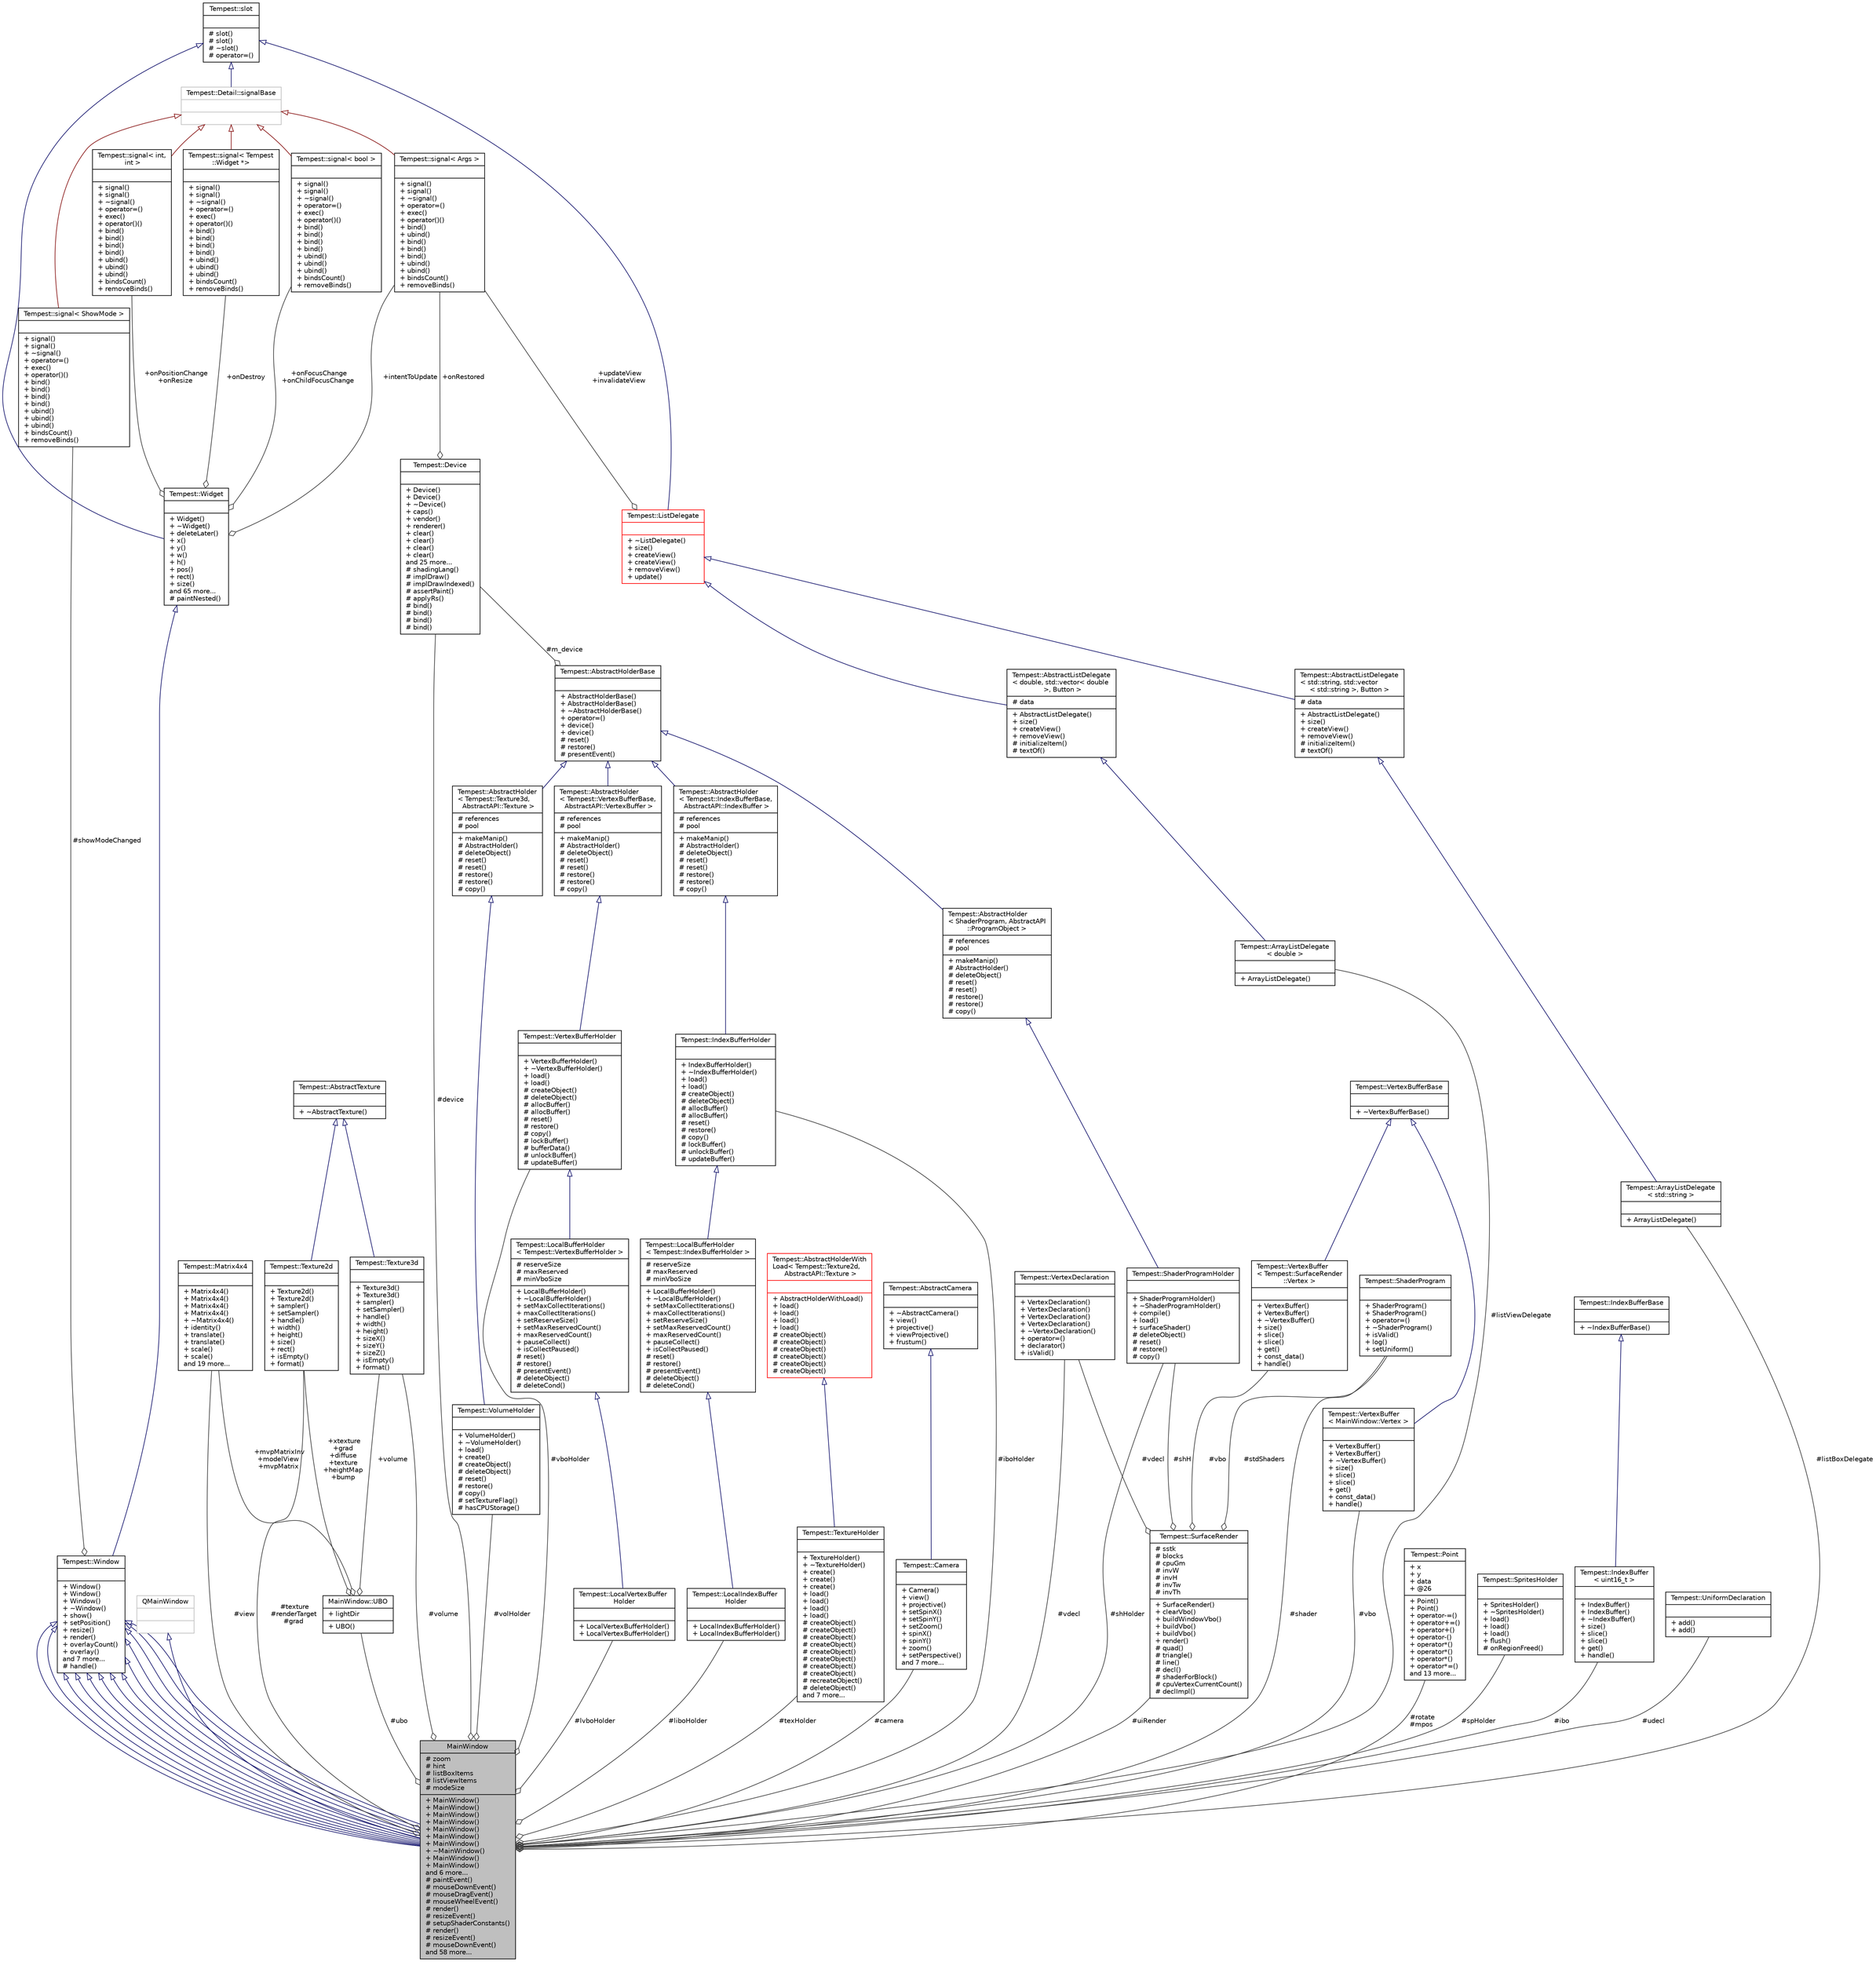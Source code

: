 digraph "MainWindow"
{
  edge [fontname="Helvetica",fontsize="10",labelfontname="Helvetica",labelfontsize="10"];
  node [fontname="Helvetica",fontsize="10",shape=record];
  Node5 [label="{MainWindow\n|# zoom\l# hint\l# listBoxItems\l# listViewItems\l# modeSize\l|+ MainWindow()\l+ MainWindow()\l+ MainWindow()\l+ MainWindow()\l+ MainWindow()\l+ MainWindow()\l+ MainWindow()\l+ ~MainWindow()\l+ MainWindow()\l+ MainWindow()\land 6 more...\l# paintEvent()\l# mouseDownEvent()\l# mouseDragEvent()\l# mouseWheelEvent()\l# render()\l# resizeEvent()\l# setupShaderConstants()\l# render()\l# resizeEvent()\l# mouseDownEvent()\land 58 more...\l}",height=0.2,width=0.4,color="black", fillcolor="grey75", style="filled", fontcolor="black"];
  Node6 -> Node5 [dir="back",color="midnightblue",fontsize="10",style="solid",arrowtail="onormal",fontname="Helvetica"];
  Node6 [label="{Tempest::Window\n||+ Window()\l+ Window()\l+ Window()\l+ ~Window()\l+ show()\l+ setPosition()\l+ resize()\l+ render()\l+ overlayCount()\l+ overlay()\land 7 more...\l# handle()\l}",height=0.2,width=0.4,color="black", fillcolor="white", style="filled",URL="$class_tempest_1_1_window.html"];
  Node7 -> Node6 [dir="back",color="midnightblue",fontsize="10",style="solid",arrowtail="onormal",fontname="Helvetica"];
  Node7 [label="{Tempest::Widget\n||+ Widget()\l+ ~Widget()\l+ deleteLater()\l+ x()\l+ y()\l+ w()\l+ h()\l+ pos()\l+ rect()\l+ size()\land 65 more...\l# paintNested()\l}",height=0.2,width=0.4,color="black", fillcolor="white", style="filled",URL="$class_tempest_1_1_widget.html"];
  Node8 -> Node7 [dir="back",color="midnightblue",fontsize="10",style="solid",arrowtail="onormal",fontname="Helvetica"];
  Node8 [label="{Tempest::slot\n||# slot()\l# slot()\l# ~slot()\l# operator=()\l}",height=0.2,width=0.4,color="black", fillcolor="white", style="filled",URL="$class_tempest_1_1slot.html"];
  Node9 -> Node7 [color="grey25",fontsize="10",style="solid",label=" +onFocusChange\n+onChildFocusChange" ,arrowhead="odiamond",fontname="Helvetica"];
  Node9 [label="{Tempest::signal\< bool \>\n||+ signal()\l+ signal()\l+ ~signal()\l+ operator=()\l+ exec()\l+ operator()()\l+ bind()\l+ bind()\l+ bind()\l+ bind()\l+ ubind()\l+ ubind()\l+ ubind()\l+ bindsCount()\l+ removeBinds()\l}",height=0.2,width=0.4,color="black", fillcolor="white", style="filled",URL="$class_tempest_1_1signal.html"];
  Node10 -> Node9 [dir="back",color="firebrick4",fontsize="10",style="solid",arrowtail="onormal",fontname="Helvetica"];
  Node10 [label="{Tempest::Detail::signalBase\n||}",height=0.2,width=0.4,color="grey75", fillcolor="white", style="filled"];
  Node8 -> Node10 [dir="back",color="midnightblue",fontsize="10",style="solid",arrowtail="onormal",fontname="Helvetica"];
  Node11 -> Node7 [color="grey25",fontsize="10",style="solid",label=" +intentToUpdate" ,arrowhead="odiamond",fontname="Helvetica"];
  Node11 [label="{Tempest::signal\< Args \>\n||+ signal()\l+ signal()\l+ ~signal()\l+ operator=()\l+ exec()\l+ operator()()\l+ bind()\l+ ubind()\l+ bind()\l+ bind()\l+ bind()\l+ ubind()\l+ ubind()\l+ bindsCount()\l+ removeBinds()\l}",height=0.2,width=0.4,color="black", fillcolor="white", style="filled",URL="$class_tempest_1_1signal.html",tooltip="signal class, for signals and slots system. "];
  Node10 -> Node11 [dir="back",color="firebrick4",fontsize="10",style="solid",arrowtail="onormal",fontname="Helvetica"];
  Node12 -> Node7 [color="grey25",fontsize="10",style="solid",label=" +onPositionChange\n+onResize" ,arrowhead="odiamond",fontname="Helvetica"];
  Node12 [label="{Tempest::signal\< int,\l int \>\n||+ signal()\l+ signal()\l+ ~signal()\l+ operator=()\l+ exec()\l+ operator()()\l+ bind()\l+ bind()\l+ bind()\l+ bind()\l+ ubind()\l+ ubind()\l+ ubind()\l+ bindsCount()\l+ removeBinds()\l}",height=0.2,width=0.4,color="black", fillcolor="white", style="filled",URL="$class_tempest_1_1signal.html"];
  Node10 -> Node12 [dir="back",color="firebrick4",fontsize="10",style="solid",arrowtail="onormal",fontname="Helvetica"];
  Node13 -> Node7 [color="grey25",fontsize="10",style="solid",label=" +onDestroy" ,arrowhead="odiamond",fontname="Helvetica"];
  Node13 [label="{Tempest::signal\< Tempest\l::Widget *\>\n||+ signal()\l+ signal()\l+ ~signal()\l+ operator=()\l+ exec()\l+ operator()()\l+ bind()\l+ bind()\l+ bind()\l+ bind()\l+ ubind()\l+ ubind()\l+ ubind()\l+ bindsCount()\l+ removeBinds()\l}",height=0.2,width=0.4,color="black", fillcolor="white", style="filled",URL="$class_tempest_1_1signal.html"];
  Node10 -> Node13 [dir="back",color="firebrick4",fontsize="10",style="solid",arrowtail="onormal",fontname="Helvetica"];
  Node14 -> Node6 [color="grey25",fontsize="10",style="solid",label=" #showModeChanged" ,arrowhead="odiamond",fontname="Helvetica"];
  Node14 [label="{Tempest::signal\< ShowMode \>\n||+ signal()\l+ signal()\l+ ~signal()\l+ operator=()\l+ exec()\l+ operator()()\l+ bind()\l+ bind()\l+ bind()\l+ bind()\l+ ubind()\l+ ubind()\l+ ubind()\l+ bindsCount()\l+ removeBinds()\l}",height=0.2,width=0.4,color="black", fillcolor="white", style="filled",URL="$class_tempest_1_1signal.html"];
  Node10 -> Node14 [dir="back",color="firebrick4",fontsize="10",style="solid",arrowtail="onormal",fontname="Helvetica"];
  Node6 -> Node5 [dir="back",color="midnightblue",fontsize="10",style="solid",arrowtail="onormal",fontname="Helvetica"];
  Node6 -> Node5 [dir="back",color="midnightblue",fontsize="10",style="solid",arrowtail="onormal",fontname="Helvetica"];
  Node15 -> Node5 [dir="back",color="midnightblue",fontsize="10",style="solid",arrowtail="onormal",fontname="Helvetica"];
  Node15 [label="{QMainWindow\n||}",height=0.2,width=0.4,color="grey75", fillcolor="white", style="filled"];
  Node6 -> Node5 [dir="back",color="midnightblue",fontsize="10",style="solid",arrowtail="onormal",fontname="Helvetica"];
  Node6 -> Node5 [dir="back",color="midnightblue",fontsize="10",style="solid",arrowtail="onormal",fontname="Helvetica"];
  Node6 -> Node5 [dir="back",color="midnightblue",fontsize="10",style="solid",arrowtail="onormal",fontname="Helvetica"];
  Node6 -> Node5 [dir="back",color="midnightblue",fontsize="10",style="solid",arrowtail="onormal",fontname="Helvetica"];
  Node6 -> Node5 [dir="back",color="midnightblue",fontsize="10",style="solid",arrowtail="onormal",fontname="Helvetica"];
  Node6 -> Node5 [dir="back",color="midnightblue",fontsize="10",style="solid",arrowtail="onormal",fontname="Helvetica"];
  Node6 -> Node5 [dir="back",color="midnightblue",fontsize="10",style="solid",arrowtail="onormal",fontname="Helvetica"];
  Node6 -> Node5 [dir="back",color="midnightblue",fontsize="10",style="solid",arrowtail="onormal",fontname="Helvetica"];
  Node6 -> Node5 [dir="back",color="midnightblue",fontsize="10",style="solid",arrowtail="onormal",fontname="Helvetica"];
  Node6 -> Node5 [dir="back",color="midnightblue",fontsize="10",style="solid",arrowtail="onormal",fontname="Helvetica"];
  Node16 -> Node5 [color="grey25",fontsize="10",style="solid",label=" #ubo" ,arrowhead="odiamond",fontname="Helvetica"];
  Node16 [label="{MainWindow::UBO\n|+ lightDir\l|+ UBO()\l}",height=0.2,width=0.4,color="black", fillcolor="white", style="filled",URL="$struct_main_window_1_1_u_b_o.html"];
  Node17 -> Node16 [color="grey25",fontsize="10",style="solid",label=" +mvpMatrixInv\n+modelView\n+mvpMatrix" ,arrowhead="odiamond",fontname="Helvetica"];
  Node17 [label="{Tempest::Matrix4x4\n||+ Matrix4x4()\l+ Matrix4x4()\l+ Matrix4x4()\l+ Matrix4x4()\l+ ~Matrix4x4()\l+ identity()\l+ translate()\l+ translate()\l+ scale()\l+ scale()\land 19 more...\l}",height=0.2,width=0.4,color="black", fillcolor="white", style="filled",URL="$class_tempest_1_1_matrix4x4.html"];
  Node18 -> Node16 [color="grey25",fontsize="10",style="solid",label=" +volume" ,arrowhead="odiamond",fontname="Helvetica"];
  Node18 [label="{Tempest::Texture3d\n||+ Texture3d()\l+ Texture3d()\l+ sampler()\l+ setSampler()\l+ handle()\l+ width()\l+ height()\l+ sizeX()\l+ sizeY()\l+ sizeZ()\l+ isEmpty()\l+ format()\l}",height=0.2,width=0.4,color="black", fillcolor="white", style="filled",URL="$class_tempest_1_1_texture3d.html",tooltip="simple 3d texture class "];
  Node19 -> Node18 [dir="back",color="midnightblue",fontsize="10",style="solid",arrowtail="onormal",fontname="Helvetica"];
  Node19 [label="{Tempest::AbstractTexture\n||+ ~AbstractTexture()\l}",height=0.2,width=0.4,color="black", fillcolor="white", style="filled",URL="$class_tempest_1_1_abstract_texture.html",tooltip="Интерфейс класса текстуры. "];
  Node20 -> Node16 [color="grey25",fontsize="10",style="solid",label=" +xtexture\n+grad\n+diffuse\n+texture\n+heightMap\n+bump" ,arrowhead="odiamond",fontname="Helvetica"];
  Node20 [label="{Tempest::Texture2d\n||+ Texture2d()\l+ Texture2d()\l+ sampler()\l+ setSampler()\l+ handle()\l+ width()\l+ height()\l+ size()\l+ rect()\l+ isEmpty()\l+ format()\l}",height=0.2,width=0.4,color="black", fillcolor="white", style="filled",URL="$class_tempest_1_1_texture2d.html",tooltip="simple 2d texture class "];
  Node19 -> Node20 [dir="back",color="midnightblue",fontsize="10",style="solid",arrowtail="onormal",fontname="Helvetica"];
  Node21 -> Node5 [color="grey25",fontsize="10",style="solid",label=" #iboHolder" ,arrowhead="odiamond",fontname="Helvetica"];
  Node21 [label="{Tempest::IndexBufferHolder\n||+ IndexBufferHolder()\l+ ~IndexBufferHolder()\l+ load()\l+ load()\l# createObject()\l# deleteObject()\l# allocBuffer()\l# allocBuffer()\l# reset()\l# restore()\l# copy()\l# lockBuffer()\l# unlockBuffer()\l# updateBuffer()\l}",height=0.2,width=0.4,color="black", fillcolor="white", style="filled",URL="$class_tempest_1_1_index_buffer_holder.html"];
  Node22 -> Node21 [dir="back",color="midnightblue",fontsize="10",style="solid",arrowtail="onormal",fontname="Helvetica"];
  Node22 [label="{Tempest::AbstractHolder\l\< Tempest::IndexBufferBase,\l AbstractAPI::IndexBuffer \>\n|# references\l# pool\l|+ makeManip()\l# AbstractHolder()\l# deleteObject()\l# reset()\l# reset()\l# restore()\l# restore()\l# copy()\l}",height=0.2,width=0.4,color="black", fillcolor="white", style="filled",URL="$class_tempest_1_1_abstract_holder.html"];
  Node23 -> Node22 [dir="back",color="midnightblue",fontsize="10",style="solid",arrowtail="onormal",fontname="Helvetica"];
  Node23 [label="{Tempest::AbstractHolderBase\n||+ AbstractHolderBase()\l+ AbstractHolderBase()\l+ ~AbstractHolderBase()\l+ operator=()\l+ device()\l+ device()\l# reset()\l# restore()\l# presentEvent()\l}",height=0.2,width=0.4,color="black", fillcolor="white", style="filled",URL="$class_tempest_1_1_abstract_holder_base.html"];
  Node24 -> Node23 [color="grey25",fontsize="10",style="solid",label=" #m_device" ,arrowhead="odiamond",fontname="Helvetica"];
  Node24 [label="{Tempest::Device\n||+ Device()\l+ Device()\l+ ~Device()\l+ caps()\l+ vendor()\l+ renderer()\l+ clear()\l+ clear()\l+ clear()\l+ clear()\land 25 more...\l# shadingLang()\l# implDraw()\l# implDrawIndexed()\l# assertPaint()\l# applyRs()\l# bind()\l# bind()\l# bind()\l# bind()\l}",height=0.2,width=0.4,color="black", fillcolor="white", style="filled",URL="$class_tempest_1_1_device.html"];
  Node11 -> Node24 [color="grey25",fontsize="10",style="solid",label=" +onRestored" ,arrowhead="odiamond",fontname="Helvetica"];
  Node25 -> Node5 [color="grey25",fontsize="10",style="solid",label=" #shHolder" ,arrowhead="odiamond",fontname="Helvetica"];
  Node25 [label="{Tempest::ShaderProgramHolder\n||+ ShaderProgramHolder()\l+ ~ShaderProgramHolder()\l+ compile()\l+ load()\l+ surfaceShader()\l# deleteObject()\l# reset()\l# restore()\l# copy()\l}",height=0.2,width=0.4,color="black", fillcolor="white", style="filled",URL="$class_tempest_1_1_shader_program_holder.html"];
  Node26 -> Node25 [dir="back",color="midnightblue",fontsize="10",style="solid",arrowtail="onormal",fontname="Helvetica"];
  Node26 [label="{Tempest::AbstractHolder\l\< ShaderProgram, AbstractAPI\l::ProgramObject \>\n|# references\l# pool\l|+ makeManip()\l# AbstractHolder()\l# deleteObject()\l# reset()\l# reset()\l# restore()\l# restore()\l# copy()\l}",height=0.2,width=0.4,color="black", fillcolor="white", style="filled",URL="$class_tempest_1_1_abstract_holder.html"];
  Node23 -> Node26 [dir="back",color="midnightblue",fontsize="10",style="solid",arrowtail="onormal",fontname="Helvetica"];
  Node27 -> Node5 [color="grey25",fontsize="10",style="solid",label=" #vboHolder" ,arrowhead="odiamond",fontname="Helvetica"];
  Node27 [label="{Tempest::VertexBufferHolder\n||+ VertexBufferHolder()\l+ ~VertexBufferHolder()\l+ load()\l+ load()\l# createObject()\l# deleteObject()\l# allocBuffer()\l# allocBuffer()\l# reset()\l# restore()\l# copy()\l# lockBuffer()\l# bufferData()\l# unlockBuffer()\l# updateBuffer()\l}",height=0.2,width=0.4,color="black", fillcolor="white", style="filled",URL="$class_tempest_1_1_vertex_buffer_holder.html"];
  Node28 -> Node27 [dir="back",color="midnightblue",fontsize="10",style="solid",arrowtail="onormal",fontname="Helvetica"];
  Node28 [label="{Tempest::AbstractHolder\l\< Tempest::VertexBufferBase,\l AbstractAPI::VertexBuffer \>\n|# references\l# pool\l|+ makeManip()\l# AbstractHolder()\l# deleteObject()\l# reset()\l# reset()\l# restore()\l# restore()\l# copy()\l}",height=0.2,width=0.4,color="black", fillcolor="white", style="filled",URL="$class_tempest_1_1_abstract_holder.html"];
  Node23 -> Node28 [dir="back",color="midnightblue",fontsize="10",style="solid",arrowtail="onormal",fontname="Helvetica"];
  Node17 -> Node5 [color="grey25",fontsize="10",style="solid",label=" #view" ,arrowhead="odiamond",fontname="Helvetica"];
  Node29 -> Node5 [color="grey25",fontsize="10",style="solid",label=" #listViewDelegate" ,arrowhead="odiamond",fontname="Helvetica"];
  Node29 [label="{Tempest::ArrayListDelegate\l\< double \>\n||+ ArrayListDelegate()\l}",height=0.2,width=0.4,color="black", fillcolor="white", style="filled",URL="$class_tempest_1_1_array_list_delegate.html"];
  Node30 -> Node29 [dir="back",color="midnightblue",fontsize="10",style="solid",arrowtail="onormal",fontname="Helvetica"];
  Node30 [label="{Tempest::AbstractListDelegate\l\< double, std::vector\< double\l \>, Button \>\n|# data\l|+ AbstractListDelegate()\l+ size()\l+ createView()\l+ removeView()\l# initializeItem()\l# textOf()\l}",height=0.2,width=0.4,color="black", fillcolor="white", style="filled",URL="$class_tempest_1_1_abstract_list_delegate.html"];
  Node31 -> Node30 [dir="back",color="midnightblue",fontsize="10",style="solid",arrowtail="onormal",fontname="Helvetica"];
  Node31 [label="{Tempest::ListDelegate\n||+ ~ListDelegate()\l+ size()\l+ createView()\l+ createView()\l+ removeView()\l+ update()\l}",height=0.2,width=0.4,color="red", fillcolor="white", style="filled",URL="$class_tempest_1_1_list_delegate.html",tooltip="The ListDelegate class provides items to display in list or other collection. "];
  Node8 -> Node31 [dir="back",color="midnightblue",fontsize="10",style="solid",arrowtail="onormal",fontname="Helvetica"];
  Node11 -> Node31 [color="grey25",fontsize="10",style="solid",label=" +updateView\n+invalidateView" ,arrowhead="odiamond",fontname="Helvetica"];
  Node18 -> Node5 [color="grey25",fontsize="10",style="solid",label=" #volume" ,arrowhead="odiamond",fontname="Helvetica"];
  Node34 -> Node5 [color="grey25",fontsize="10",style="solid",label=" #texHolder" ,arrowhead="odiamond",fontname="Helvetica"];
  Node34 [label="{Tempest::TextureHolder\n||+ TextureHolder()\l+ ~TextureHolder()\l+ create()\l+ create()\l+ create()\l+ load()\l+ load()\l+ load()\l+ load()\l# createObject()\l# createObject()\l# createObject()\l# createObject()\l# createObject()\l# createObject()\l# createObject()\l# createObject()\l# recreateObject()\l# deleteObject()\land 7 more...\l}",height=0.2,width=0.4,color="black", fillcolor="white", style="filled",URL="$class_tempest_1_1_texture_holder.html"];
  Node35 -> Node34 [dir="back",color="midnightblue",fontsize="10",style="solid",arrowtail="onormal",fontname="Helvetica"];
  Node35 [label="{Tempest::AbstractHolderWith\lLoad\< Tempest::Texture2d,\l AbstractAPI::Texture \>\n||+ AbstractHolderWithLoad()\l+ load()\l+ load()\l+ load()\l+ load()\l# createObject()\l# createObject()\l# createObject()\l# createObject()\l# createObject()\l# createObject()\l}",height=0.2,width=0.4,color="red", fillcolor="white", style="filled",URL="$class_tempest_1_1_abstract_holder_with_load.html"];
  Node20 -> Node5 [color="grey25",fontsize="10",style="solid",label=" #texture\n#renderTarget\n#grad" ,arrowhead="odiamond",fontname="Helvetica"];
  Node37 -> Node5 [color="grey25",fontsize="10",style="solid",label=" #camera" ,arrowhead="odiamond",fontname="Helvetica"];
  Node37 [label="{Tempest::Camera\n||+ Camera()\l+ view()\l+ projective()\l+ setSpinX()\l+ setSpinY()\l+ setZoom()\l+ spinX()\l+ spinY()\l+ zoom()\l+ setPerspective()\land 7 more...\l}",height=0.2,width=0.4,color="black", fillcolor="white", style="filled",URL="$class_tempest_1_1_camera.html"];
  Node38 -> Node37 [dir="back",color="midnightblue",fontsize="10",style="solid",arrowtail="onormal",fontname="Helvetica"];
  Node38 [label="{Tempest::AbstractCamera\n||+ ~AbstractCamera()\l+ view()\l+ projective()\l+ viewProjective()\l+ frustum()\l}",height=0.2,width=0.4,color="black", fillcolor="white", style="filled",URL="$class_tempest_1_1_abstract_camera.html"];
  Node39 -> Node5 [color="grey25",fontsize="10",style="solid",label=" #liboHolder" ,arrowhead="odiamond",fontname="Helvetica"];
  Node39 [label="{Tempest::LocalIndexBuffer\lHolder\n||+ LocalIndexBufferHolder()\l+ LocalIndexBufferHolder()\l}",height=0.2,width=0.4,color="black", fillcolor="white", style="filled",URL="$struct_tempest_1_1_local_index_buffer_holder.html"];
  Node40 -> Node39 [dir="back",color="midnightblue",fontsize="10",style="solid",arrowtail="onormal",fontname="Helvetica"];
  Node40 [label="{Tempest::LocalBufferHolder\l\< Tempest::IndexBufferHolder \>\n|# reserveSize\l# maxReserved\l# minVboSize\l|+ LocalBufferHolder()\l+ ~LocalBufferHolder()\l+ setMaxCollectIterations()\l+ maxCollectIterations()\l+ setReserveSize()\l+ setMaxReservedCount()\l+ maxReservedCount()\l+ pauseCollect()\l+ isCollectPaused()\l# reset()\l# restore()\l# presentEvent()\l# deleteObject()\l# deleteCond()\l}",height=0.2,width=0.4,color="black", fillcolor="white", style="filled",URL="$class_tempest_1_1_local_buffer_holder.html"];
  Node21 -> Node40 [dir="back",color="midnightblue",fontsize="10",style="solid",arrowtail="onormal",fontname="Helvetica"];
  Node41 -> Node5 [color="grey25",fontsize="10",style="solid",label=" #vdecl" ,arrowhead="odiamond",fontname="Helvetica"];
  Node41 [label="{Tempest::VertexDeclaration\n||+ VertexDeclaration()\l+ VertexDeclaration()\l+ VertexDeclaration()\l+ VertexDeclaration()\l+ ~VertexDeclaration()\l+ operator=()\l+ declarator()\l+ isValid()\l}",height=0.2,width=0.4,color="black", fillcolor="white", style="filled",URL="$class_tempest_1_1_vertex_declaration.html"];
  Node42 -> Node5 [color="grey25",fontsize="10",style="solid",label=" #uiRender" ,arrowhead="odiamond",fontname="Helvetica"];
  Node42 [label="{Tempest::SurfaceRender\n|# sstk\l# blocks\l# cpuGm\l# invW\l# invH\l# invTw\l# invTh\l|+ SurfaceRender()\l+ clearVbo()\l+ buildWindowVbo()\l+ buildVbo()\l+ buildVbo()\l+ render()\l# quad()\l# triangle()\l# line()\l# decl()\l# shaderForBlock()\l# cpuVertexCurrentCount()\l# declImpl()\l}",height=0.2,width=0.4,color="black", fillcolor="white", style="filled",URL="$class_tempest_1_1_surface_render.html"];
  Node25 -> Node42 [color="grey25",fontsize="10",style="solid",label=" #shH" ,arrowhead="odiamond",fontname="Helvetica"];
  Node41 -> Node42 [color="grey25",fontsize="10",style="solid",label=" #vdecl" ,arrowhead="odiamond",fontname="Helvetica"];
  Node43 -> Node42 [color="grey25",fontsize="10",style="solid",label=" #vbo" ,arrowhead="odiamond",fontname="Helvetica"];
  Node43 [label="{Tempest::VertexBuffer\l\< Tempest::SurfaceRender\l::Vertex \>\n||+ VertexBuffer()\l+ VertexBuffer()\l+ ~VertexBuffer()\l+ size()\l+ slice()\l+ slice()\l+ get()\l+ const_data()\l+ handle()\l}",height=0.2,width=0.4,color="black", fillcolor="white", style="filled",URL="$class_tempest_1_1_vertex_buffer.html"];
  Node44 -> Node43 [dir="back",color="midnightblue",fontsize="10",style="solid",arrowtail="onormal",fontname="Helvetica"];
  Node44 [label="{Tempest::VertexBufferBase\n||+ ~VertexBufferBase()\l}",height=0.2,width=0.4,color="black", fillcolor="white", style="filled",URL="$class_tempest_1_1_vertex_buffer_base.html"];
  Node45 -> Node42 [color="grey25",fontsize="10",style="solid",label=" #stdShaders" ,arrowhead="odiamond",fontname="Helvetica"];
  Node45 [label="{Tempest::ShaderProgram\n||+ ShaderProgram()\l+ ShaderProgram()\l+ operator=()\l+ ~ShaderProgram()\l+ isValid()\l+ log()\l+ setUniform()\l}",height=0.2,width=0.4,color="black", fillcolor="white", style="filled",URL="$class_tempest_1_1_shader_program.html"];
  Node46 -> Node5 [color="grey25",fontsize="10",style="solid",label=" #lvboHolder" ,arrowhead="odiamond",fontname="Helvetica"];
  Node46 [label="{Tempest::LocalVertexBuffer\lHolder\n||+ LocalVertexBufferHolder()\l+ LocalVertexBufferHolder()\l}",height=0.2,width=0.4,color="black", fillcolor="white", style="filled",URL="$struct_tempest_1_1_local_vertex_buffer_holder.html"];
  Node47 -> Node46 [dir="back",color="midnightblue",fontsize="10",style="solid",arrowtail="onormal",fontname="Helvetica"];
  Node47 [label="{Tempest::LocalBufferHolder\l\< Tempest::VertexBufferHolder \>\n|# reserveSize\l# maxReserved\l# minVboSize\l|+ LocalBufferHolder()\l+ ~LocalBufferHolder()\l+ setMaxCollectIterations()\l+ maxCollectIterations()\l+ setReserveSize()\l+ setMaxReservedCount()\l+ maxReservedCount()\l+ pauseCollect()\l+ isCollectPaused()\l# reset()\l# restore()\l# presentEvent()\l# deleteObject()\l# deleteCond()\l}",height=0.2,width=0.4,color="black", fillcolor="white", style="filled",URL="$class_tempest_1_1_local_buffer_holder.html"];
  Node27 -> Node47 [dir="back",color="midnightblue",fontsize="10",style="solid",arrowtail="onormal",fontname="Helvetica"];
  Node45 -> Node5 [color="grey25",fontsize="10",style="solid",label=" #shader" ,arrowhead="odiamond",fontname="Helvetica"];
  Node48 -> Node5 [color="grey25",fontsize="10",style="solid",label=" #vbo" ,arrowhead="odiamond",fontname="Helvetica"];
  Node48 [label="{Tempest::VertexBuffer\l\< MainWindow::Vertex \>\n||+ VertexBuffer()\l+ VertexBuffer()\l+ ~VertexBuffer()\l+ size()\l+ slice()\l+ slice()\l+ get()\l+ const_data()\l+ handle()\l}",height=0.2,width=0.4,color="black", fillcolor="white", style="filled",URL="$class_tempest_1_1_vertex_buffer.html"];
  Node44 -> Node48 [dir="back",color="midnightblue",fontsize="10",style="solid",arrowtail="onormal",fontname="Helvetica"];
  Node49 -> Node5 [color="grey25",fontsize="10",style="solid",label=" #listBoxDelegate" ,arrowhead="odiamond",fontname="Helvetica"];
  Node49 [label="{Tempest::ArrayListDelegate\l\< std::string \>\n||+ ArrayListDelegate()\l}",height=0.2,width=0.4,color="black", fillcolor="white", style="filled",URL="$class_tempest_1_1_array_list_delegate.html"];
  Node50 -> Node49 [dir="back",color="midnightblue",fontsize="10",style="solid",arrowtail="onormal",fontname="Helvetica"];
  Node50 [label="{Tempest::AbstractListDelegate\l\< std::string, std::vector\l\< std::string \>, Button \>\n|# data\l|+ AbstractListDelegate()\l+ size()\l+ createView()\l+ removeView()\l# initializeItem()\l# textOf()\l}",height=0.2,width=0.4,color="black", fillcolor="white", style="filled",URL="$class_tempest_1_1_abstract_list_delegate.html"];
  Node31 -> Node50 [dir="back",color="midnightblue",fontsize="10",style="solid",arrowtail="onormal",fontname="Helvetica"];
  Node24 -> Node5 [color="grey25",fontsize="10",style="solid",label=" #device" ,arrowhead="odiamond",fontname="Helvetica"];
  Node51 -> Node5 [color="grey25",fontsize="10",style="solid",label=" #rotate\n#mpos" ,arrowhead="odiamond",fontname="Helvetica"];
  Node51 [label="{Tempest::Point\n|+ x\l+ y\l+ data\l+ @26\l|+ Point()\l+ Point()\l+ operator-=()\l+ operator+=()\l+ operator+()\l+ operator-()\l+ operator*()\l+ operator*()\l+ operator*()\l+ operator*=()\land 13 more...\l}",height=0.2,width=0.4,color="black", fillcolor="white", style="filled",URL="$struct_tempest_1_1_point.html"];
  Node52 -> Node5 [color="grey25",fontsize="10",style="solid",label=" #spHolder" ,arrowhead="odiamond",fontname="Helvetica"];
  Node52 [label="{Tempest::SpritesHolder\n||+ SpritesHolder()\l+ ~SpritesHolder()\l+ load()\l+ load()\l+ load()\l+ flush()\l# onRegionFreed()\l}",height=0.2,width=0.4,color="black", fillcolor="white", style="filled",URL="$class_tempest_1_1_sprites_holder.html"];
  Node53 -> Node5 [color="grey25",fontsize="10",style="solid",label=" #ibo" ,arrowhead="odiamond",fontname="Helvetica"];
  Node53 [label="{Tempest::IndexBuffer\l\< uint16_t \>\n||+ IndexBuffer()\l+ IndexBuffer()\l+ ~IndexBuffer()\l+ size()\l+ slice()\l+ slice()\l+ get()\l+ handle()\l}",height=0.2,width=0.4,color="black", fillcolor="white", style="filled",URL="$class_tempest_1_1_index_buffer.html"];
  Node54 -> Node53 [dir="back",color="midnightblue",fontsize="10",style="solid",arrowtail="onormal",fontname="Helvetica"];
  Node54 [label="{Tempest::IndexBufferBase\n||+ ~IndexBufferBase()\l}",height=0.2,width=0.4,color="black", fillcolor="white", style="filled",URL="$class_tempest_1_1_index_buffer_base.html"];
  Node55 -> Node5 [color="grey25",fontsize="10",style="solid",label=" #udecl" ,arrowhead="odiamond",fontname="Helvetica"];
  Node55 [label="{Tempest::UniformDeclaration\n||+ add()\l+ add()\l}",height=0.2,width=0.4,color="black", fillcolor="white", style="filled",URL="$class_tempest_1_1_uniform_declaration.html"];
  Node56 -> Node5 [color="grey25",fontsize="10",style="solid",label=" #volHolder" ,arrowhead="odiamond",fontname="Helvetica"];
  Node56 [label="{Tempest::VolumeHolder\n||+ VolumeHolder()\l+ ~VolumeHolder()\l+ load()\l+ create()\l# createObject()\l# deleteObject()\l# reset()\l# restore()\l# copy()\l# setTextureFlag()\l# hasCPUStorage()\l}",height=0.2,width=0.4,color="black", fillcolor="white", style="filled",URL="$class_tempest_1_1_volume_holder.html"];
  Node57 -> Node56 [dir="back",color="midnightblue",fontsize="10",style="solid",arrowtail="onormal",fontname="Helvetica"];
  Node57 [label="{Tempest::AbstractHolder\l\< Tempest::Texture3d,\l AbstractAPI::Texture \>\n|# references\l# pool\l|+ makeManip()\l# AbstractHolder()\l# deleteObject()\l# reset()\l# reset()\l# restore()\l# restore()\l# copy()\l}",height=0.2,width=0.4,color="black", fillcolor="white", style="filled",URL="$class_tempest_1_1_abstract_holder.html"];
  Node23 -> Node57 [dir="back",color="midnightblue",fontsize="10",style="solid",arrowtail="onormal",fontname="Helvetica"];
}

